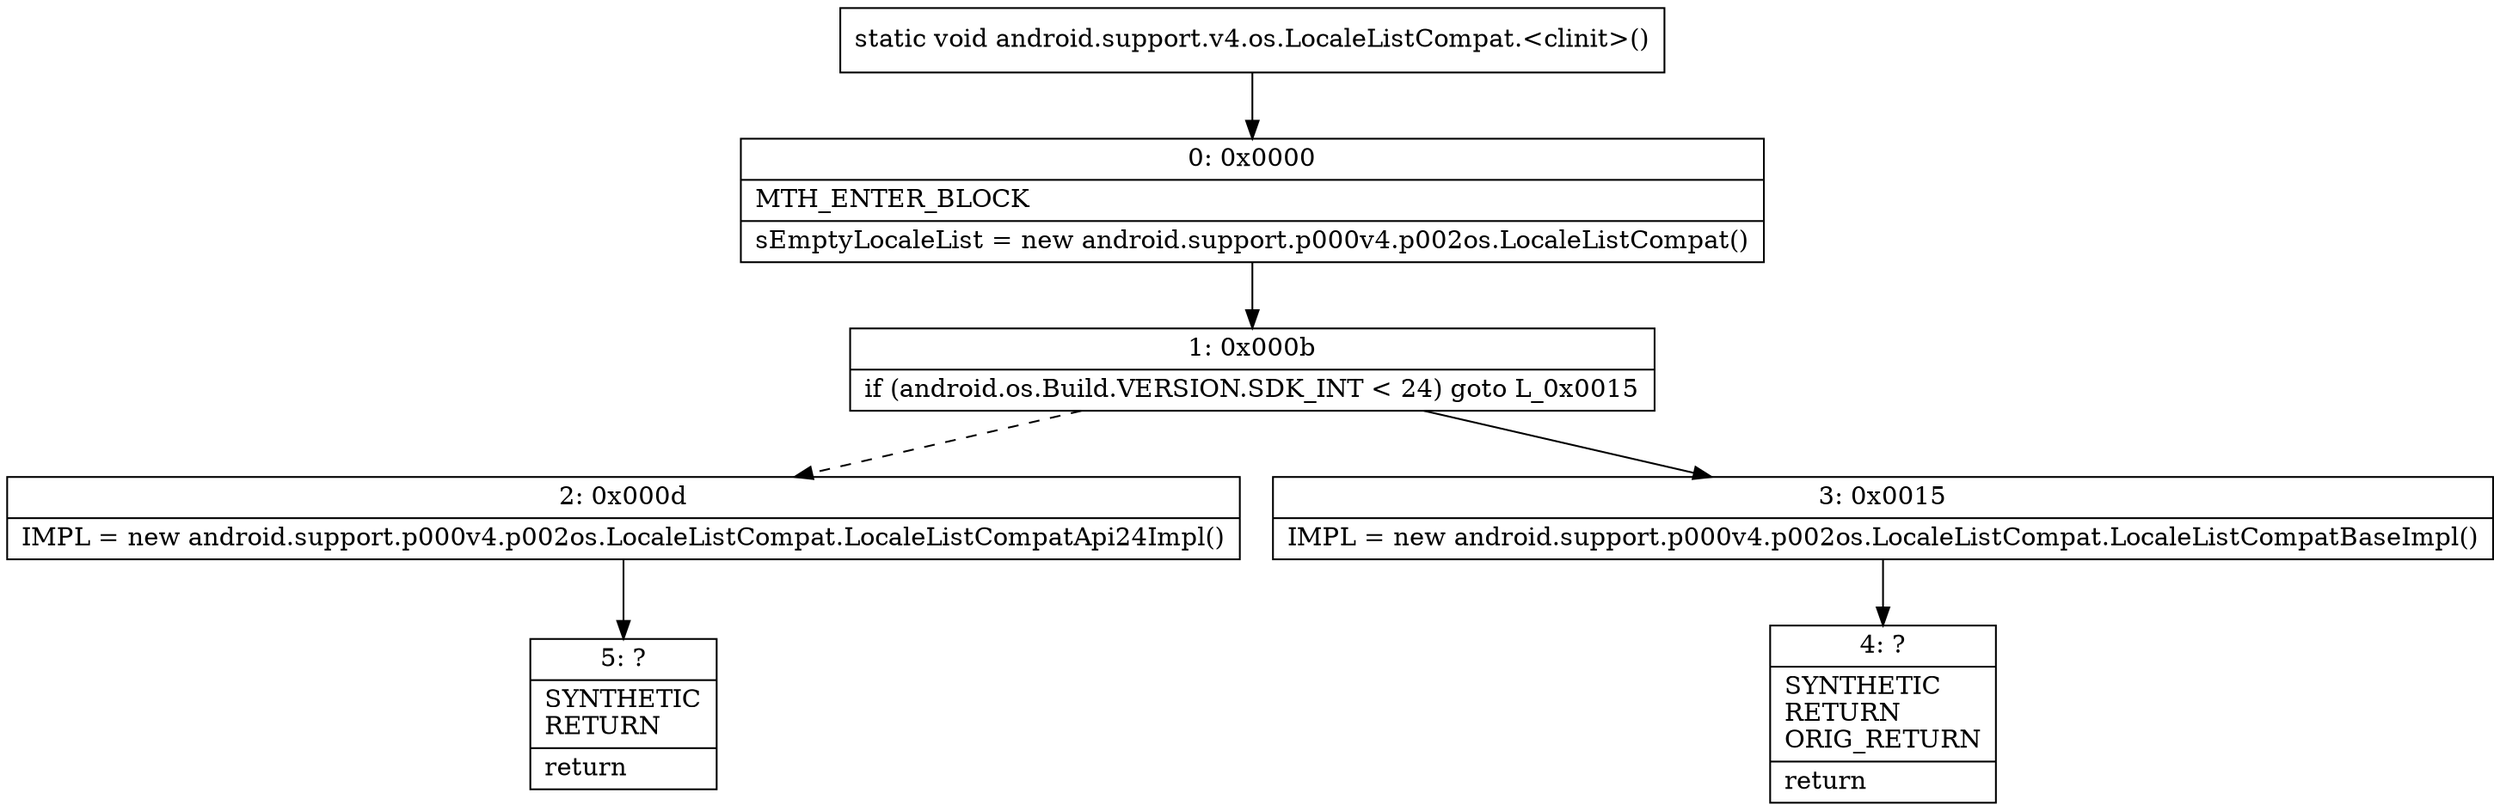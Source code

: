 digraph "CFG forandroid.support.v4.os.LocaleListCompat.\<clinit\>()V" {
Node_0 [shape=record,label="{0\:\ 0x0000|MTH_ENTER_BLOCK\l|sEmptyLocaleList = new android.support.p000v4.p002os.LocaleListCompat()\l}"];
Node_1 [shape=record,label="{1\:\ 0x000b|if (android.os.Build.VERSION.SDK_INT \< 24) goto L_0x0015\l}"];
Node_2 [shape=record,label="{2\:\ 0x000d|IMPL = new android.support.p000v4.p002os.LocaleListCompat.LocaleListCompatApi24Impl()\l}"];
Node_3 [shape=record,label="{3\:\ 0x0015|IMPL = new android.support.p000v4.p002os.LocaleListCompat.LocaleListCompatBaseImpl()\l}"];
Node_4 [shape=record,label="{4\:\ ?|SYNTHETIC\lRETURN\lORIG_RETURN\l|return\l}"];
Node_5 [shape=record,label="{5\:\ ?|SYNTHETIC\lRETURN\l|return\l}"];
MethodNode[shape=record,label="{static void android.support.v4.os.LocaleListCompat.\<clinit\>() }"];
MethodNode -> Node_0;
Node_0 -> Node_1;
Node_1 -> Node_2[style=dashed];
Node_1 -> Node_3;
Node_2 -> Node_5;
Node_3 -> Node_4;
}

